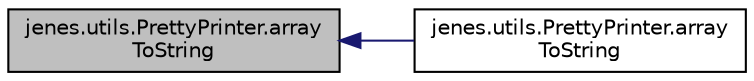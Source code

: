 digraph "jenes.utils.PrettyPrinter.arrayToString"
{
  edge [fontname="Helvetica",fontsize="10",labelfontname="Helvetica",labelfontsize="10"];
  node [fontname="Helvetica",fontsize="10",shape=record];
  rankdir="LR";
  Node1 [label="jenes.utils.PrettyPrinter.array\lToString",height=0.2,width=0.4,color="black", fillcolor="grey75", style="filled" fontcolor="black"];
  Node1 -> Node2 [dir="back",color="midnightblue",fontsize="10",style="solid",fontname="Helvetica"];
  Node2 [label="jenes.utils.PrettyPrinter.array\lToString",height=0.2,width=0.4,color="black", fillcolor="white", style="filled",URL="$classjenes_1_1utils_1_1_pretty_printer.html#a4aea4a04a4f1c86a0b69c66b6831705d"];
}

